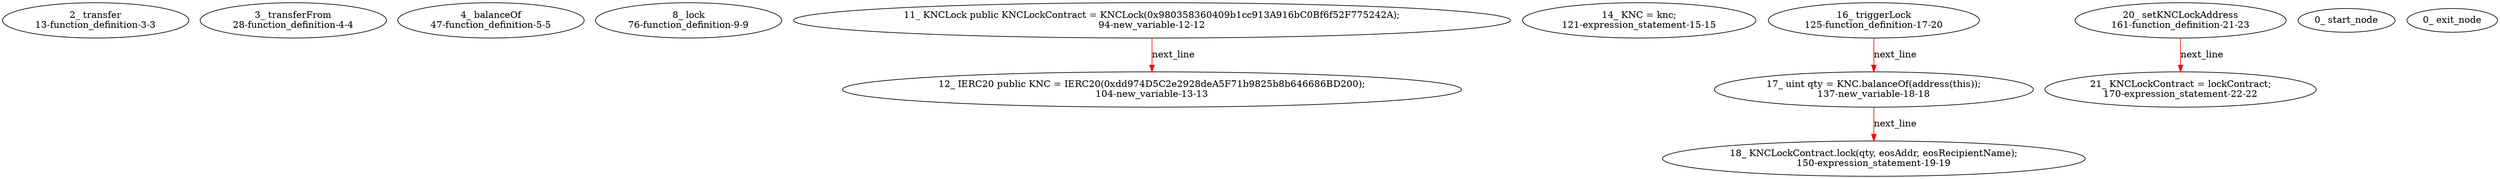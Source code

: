 digraph  {
13 [label="2_ transfer\n13-function_definition-3-3", type_label=function_definition];
28 [label="3_ transferFrom\n28-function_definition-4-4", type_label=function_definition];
47 [label="4_ balanceOf\n47-function_definition-5-5", type_label=function_definition];
76 [label="8_ lock\n76-function_definition-9-9", type_label=function_definition];
94 [label="11_ KNCLock public KNCLockContract = KNCLock(0x980358360409b1cc913A916bC0Bf6f52F775242A);\n94-new_variable-12-12", type_label=new_variable];
104 [label="12_ IERC20 public KNC = IERC20(0xdd974D5C2e2928deA5F71b9825b8b646686BD200);\n104-new_variable-13-13", type_label=new_variable];
121 [label="14_ KNC = knc;\n121-expression_statement-15-15", type_label=expression_statement];
125 [label="16_ triggerLock\n125-function_definition-17-20", type_label=function_definition];
137 [label="17_ uint qty = KNC.balanceOf(address(this));\n137-new_variable-18-18", type_label=new_variable];
150 [label="18_ KNCLockContract.lock(qty, eosAddr, eosRecipientName);\n150-expression_statement-19-19", type_label=expression_statement];
161 [label="20_ setKNCLockAddress\n161-function_definition-21-23", type_label=function_definition];
170 [label="21_ KNCLockContract = lockContract;\n170-expression_statement-22-22", type_label=expression_statement];
1 [label="0_ start_node", type_label=start];
2 [label="0_ exit_node", type_label=exit];
94 -> 104  [color=red, controlflow_type=next_line, edge_type=CFG_edge, key=0, label=next_line];
125 -> 137  [color=red, controlflow_type=next_line, edge_type=CFG_edge, key=0, label=next_line];
137 -> 150  [color=red, controlflow_type=next_line, edge_type=CFG_edge, key=0, label=next_line];
161 -> 170  [color=red, controlflow_type=next_line, edge_type=CFG_edge, key=0, label=next_line];
}

